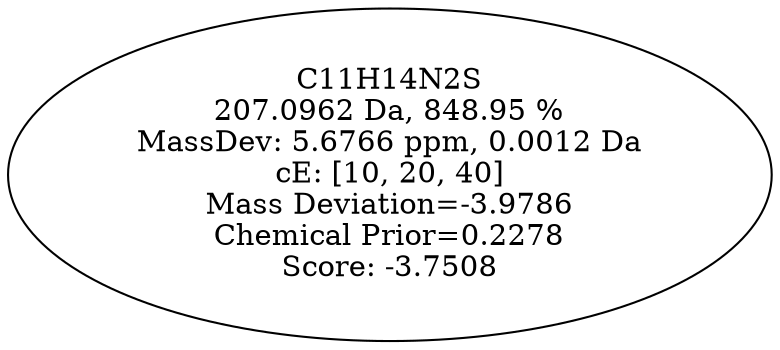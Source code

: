 strict digraph {
v1 [label="C11H14N2S\n207.0962 Da, 848.95 %\nMassDev: 5.6766 ppm, 0.0012 Da\ncE: [10, 20, 40]\nMass Deviation=-3.9786\nChemical Prior=0.2278\nScore: -3.7508"];
}